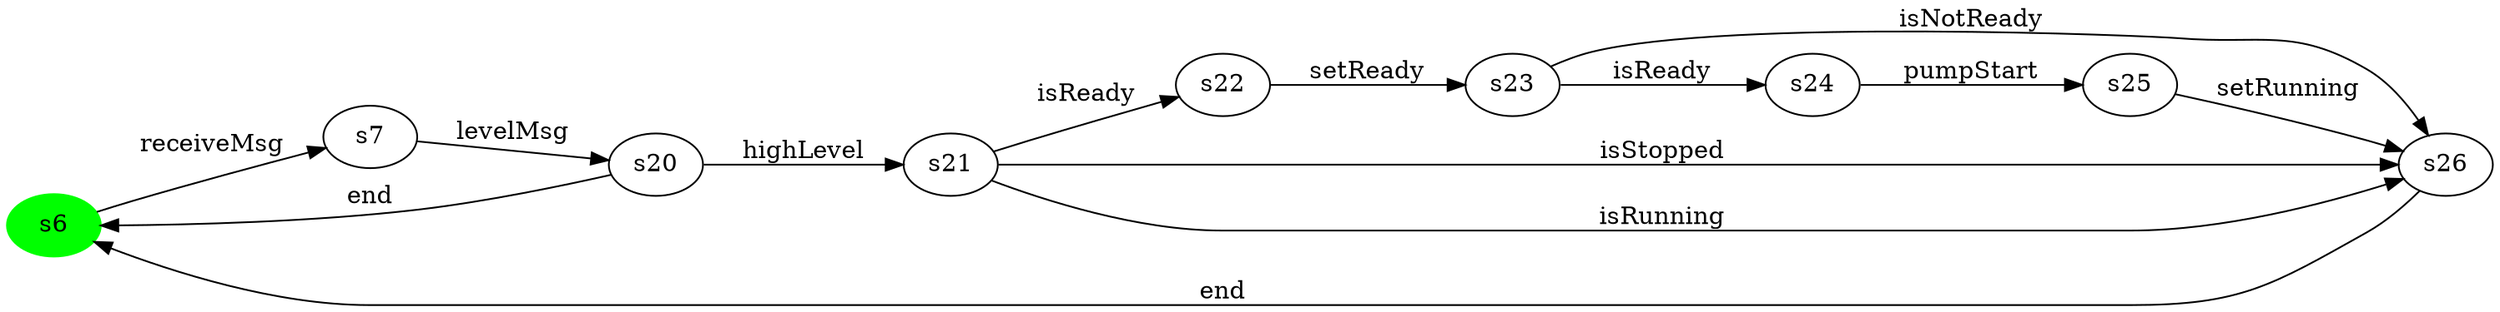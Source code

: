 digraph G {
rankdir=LR;
state0[ label = "s6", style=filled, color=green ];
state1 [ label = "s20" ];
state1 -> state0 [ label=" end " ];
state1 -> state2 [ label=" highLevel " ];
state3 [ label = "s22" ];
state3 -> state4 [ label=" setReady " ];
state0 -> state5 [ label=" receiveMsg " ];
state2 [ label = "s21" ];
state2 -> state3 [ label=" isReady " ];
state2 -> state6 [ label=" isStopped " ];
state2 -> state6 [ label=" isRunning " ];
state5 [ label = "s7" ];
state5 -> state1 [ label=" levelMsg " ];
state7 [ label = "s24" ];
state7 -> state8 [ label=" pumpStart " ];
state4 [ label = "s23" ];
state4 -> state7 [ label=" isReady " ];
state4 -> state6 [ label=" isNotReady " ];
state6 [ label = "s26" ];
state6 -> state0 [ label=" end " ];
state8 [ label = "s25" ];
state8 -> state6 [ label=" setRunning " ];
}
